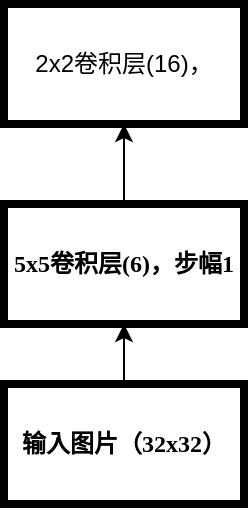 <mxfile version="22.0.0" type="github">
  <diagram name="Page-1" id="KMy-Kuei3qs2d9idpWOK">
    <mxGraphModel dx="823" dy="615" grid="1" gridSize="10" guides="1" tooltips="1" connect="1" arrows="1" fold="1" page="1" pageScale="1" pageWidth="850" pageHeight="1100" math="0" shadow="0">
      <root>
        <mxCell id="0" />
        <mxCell id="1" parent="0" />
        <mxCell id="Hh3yECKm_8lA59RdYcVH-3" value="" style="edgeStyle=orthogonalEdgeStyle;rounded=0;orthogonalLoop=1;jettySize=auto;html=1;" edge="1" parent="1" source="Hh3yECKm_8lA59RdYcVH-1" target="Hh3yECKm_8lA59RdYcVH-2">
          <mxGeometry relative="1" as="geometry" />
        </mxCell>
        <mxCell id="Hh3yECKm_8lA59RdYcVH-1" value="&lt;font face=&quot;Times New Roman&quot;&gt;&lt;b&gt;输入图片（32x32）&lt;/b&gt;&lt;/font&gt;" style="rounded=0;whiteSpace=wrap;html=1;strokeWidth=4;" vertex="1" parent="1">
          <mxGeometry x="160" y="410" width="120" height="60" as="geometry" />
        </mxCell>
        <mxCell id="Hh3yECKm_8lA59RdYcVH-5" value="" style="edgeStyle=orthogonalEdgeStyle;rounded=0;orthogonalLoop=1;jettySize=auto;html=1;" edge="1" parent="1" source="Hh3yECKm_8lA59RdYcVH-2" target="Hh3yECKm_8lA59RdYcVH-4">
          <mxGeometry relative="1" as="geometry" />
        </mxCell>
        <mxCell id="Hh3yECKm_8lA59RdYcVH-2" value="&lt;font face=&quot;Times New Roman&quot;&gt;&lt;b&gt;5x5卷积层(6)，步幅1&lt;/b&gt;&lt;/font&gt;" style="rounded=0;whiteSpace=wrap;html=1;strokeWidth=4;" vertex="1" parent="1">
          <mxGeometry x="160" y="320" width="120" height="60" as="geometry" />
        </mxCell>
        <mxCell id="Hh3yECKm_8lA59RdYcVH-4" value="2x2卷积层(16)，" style="rounded=0;whiteSpace=wrap;html=1;strokeWidth=4;" vertex="1" parent="1">
          <mxGeometry x="160" y="220" width="120" height="60" as="geometry" />
        </mxCell>
      </root>
    </mxGraphModel>
  </diagram>
</mxfile>
